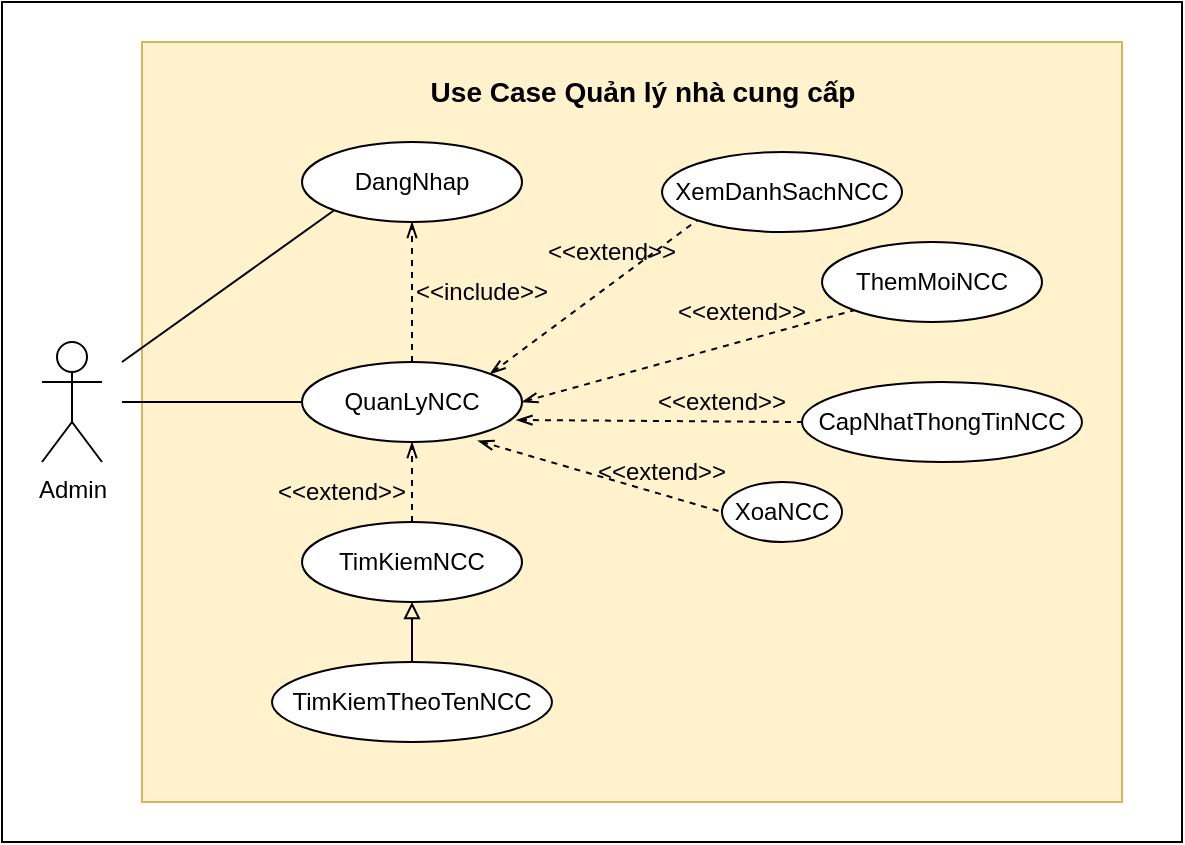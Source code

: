 <mxfile version="20.8.16" type="device"><diagram name="Page-1" id="VjTGI5Feinj0JHFoqYk_"><mxGraphModel dx="1068" dy="589" grid="1" gridSize="10" guides="1" tooltips="1" connect="1" arrows="1" fold="1" page="1" pageScale="1" pageWidth="850" pageHeight="1100" math="0" shadow="0"><root><mxCell id="0"/><mxCell id="1" parent="0"/><mxCell id="rhajdB9igRV69N4TlfcG-2" value="" style="rounded=0;whiteSpace=wrap;html=1;" vertex="1" parent="1"><mxGeometry x="190" y="70" width="590" height="420" as="geometry"/></mxCell><mxCell id="rhajdB9igRV69N4TlfcG-1" value="" style="rounded=0;whiteSpace=wrap;html=1;fillColor=#fff2cc;strokeColor=#d6b656;" vertex="1" parent="1"><mxGeometry x="260" y="90" width="490" height="380" as="geometry"/></mxCell><mxCell id="hygAWCF3R23pE5ypiFAx-2" value="Admin" style="shape=umlActor;verticalLabelPosition=bottom;verticalAlign=top;html=1;outlineConnect=0;" parent="1" vertex="1"><mxGeometry x="210" y="240" width="30" height="60" as="geometry"/></mxCell><mxCell id="hygAWCF3R23pE5ypiFAx-3" value="DangNhap" style="ellipse;whiteSpace=wrap;html=1;" parent="1" vertex="1"><mxGeometry x="340" y="140" width="110" height="40" as="geometry"/></mxCell><mxCell id="hygAWCF3R23pE5ypiFAx-4" value="" style="endArrow=none;html=1;rounded=0;entryX=0;entryY=1;entryDx=0;entryDy=0;endFill=0;" parent="1" target="hygAWCF3R23pE5ypiFAx-3" edge="1"><mxGeometry width="50" height="50" relative="1" as="geometry"><mxPoint x="250" y="250" as="sourcePoint"/><mxPoint x="560" y="260" as="targetPoint"/></mxGeometry></mxCell><mxCell id="hygAWCF3R23pE5ypiFAx-5" value="QuanLyNCC" style="ellipse;whiteSpace=wrap;html=1;" parent="1" vertex="1"><mxGeometry x="340" y="250" width="110" height="40" as="geometry"/></mxCell><mxCell id="hygAWCF3R23pE5ypiFAx-6" value="" style="endArrow=none;html=1;rounded=0;entryX=0;entryY=0.5;entryDx=0;entryDy=0;endFill=0;" parent="1" target="hygAWCF3R23pE5ypiFAx-5" edge="1"><mxGeometry width="50" height="50" relative="1" as="geometry"><mxPoint x="250" y="270" as="sourcePoint"/><mxPoint x="366" y="184" as="targetPoint"/></mxGeometry></mxCell><mxCell id="hygAWCF3R23pE5ypiFAx-7" value="" style="endArrow=openThin;dashed=1;html=1;rounded=0;entryX=0.5;entryY=1;entryDx=0;entryDy=0;exitX=0.5;exitY=0;exitDx=0;exitDy=0;startArrow=none;startFill=0;endFill=0;" parent="1" source="hygAWCF3R23pE5ypiFAx-5" target="hygAWCF3R23pE5ypiFAx-3" edge="1"><mxGeometry width="50" height="50" relative="1" as="geometry"><mxPoint x="510" y="310" as="sourcePoint"/><mxPoint x="560" y="260" as="targetPoint"/></mxGeometry></mxCell><mxCell id="hygAWCF3R23pE5ypiFAx-8" value="&amp;lt;&amp;lt;include&amp;gt;&amp;gt;" style="text;html=1;strokeColor=none;fillColor=none;align=center;verticalAlign=middle;whiteSpace=wrap;rounded=0;" parent="1" vertex="1"><mxGeometry x="400" y="200" width="60" height="30" as="geometry"/></mxCell><mxCell id="hygAWCF3R23pE5ypiFAx-9" value="TimKiemNCC" style="ellipse;whiteSpace=wrap;html=1;" parent="1" vertex="1"><mxGeometry x="340" y="330" width="110" height="40" as="geometry"/></mxCell><mxCell id="hygAWCF3R23pE5ypiFAx-10" value="" style="endArrow=openThin;dashed=1;html=1;rounded=0;exitX=0.5;exitY=0;exitDx=0;exitDy=0;entryX=0.5;entryY=1;entryDx=0;entryDy=0;endFill=0;" parent="1" source="hygAWCF3R23pE5ypiFAx-9" target="hygAWCF3R23pE5ypiFAx-5" edge="1"><mxGeometry width="50" height="50" relative="1" as="geometry"><mxPoint x="510" y="310" as="sourcePoint"/><mxPoint x="560" y="260" as="targetPoint"/></mxGeometry></mxCell><mxCell id="hygAWCF3R23pE5ypiFAx-11" value="&amp;lt;&amp;lt;extend&amp;gt;&amp;gt;" style="text;html=1;strokeColor=none;fillColor=none;align=center;verticalAlign=middle;whiteSpace=wrap;rounded=0;" parent="1" vertex="1"><mxGeometry x="330" y="300" width="60" height="30" as="geometry"/></mxCell><mxCell id="hygAWCF3R23pE5ypiFAx-12" value="TimKiemTheoTenNCC" style="ellipse;whiteSpace=wrap;html=1;" parent="1" vertex="1"><mxGeometry x="325" y="400" width="140" height="40" as="geometry"/></mxCell><mxCell id="hygAWCF3R23pE5ypiFAx-13" value="" style="endArrow=block;html=1;rounded=0;exitX=0.5;exitY=0;exitDx=0;exitDy=0;entryX=0.5;entryY=1;entryDx=0;entryDy=0;endFill=0;" parent="1" source="hygAWCF3R23pE5ypiFAx-12" target="hygAWCF3R23pE5ypiFAx-9" edge="1"><mxGeometry width="50" height="50" relative="1" as="geometry"><mxPoint x="510" y="310" as="sourcePoint"/><mxPoint x="560" y="260" as="targetPoint"/></mxGeometry></mxCell><mxCell id="hygAWCF3R23pE5ypiFAx-18" value="XemDanhSachNCC" style="ellipse;whiteSpace=wrap;html=1;" parent="1" vertex="1"><mxGeometry x="520" y="145" width="120" height="40" as="geometry"/></mxCell><mxCell id="hygAWCF3R23pE5ypiFAx-19" value="" style="endArrow=none;dashed=1;html=1;rounded=0;entryX=0;entryY=1;entryDx=0;entryDy=0;startArrow=openThin;startFill=0;" parent="1" target="hygAWCF3R23pE5ypiFAx-18" edge="1"><mxGeometry width="50" height="50" relative="1" as="geometry"><mxPoint x="434" y="256" as="sourcePoint"/><mxPoint x="560" y="260" as="targetPoint"/></mxGeometry></mxCell><mxCell id="hygAWCF3R23pE5ypiFAx-20" value="&amp;lt;&amp;lt;extend&amp;gt;&amp;gt;" style="text;html=1;strokeColor=none;fillColor=none;align=center;verticalAlign=middle;whiteSpace=wrap;rounded=0;" parent="1" vertex="1"><mxGeometry x="465" y="180" width="60" height="30" as="geometry"/></mxCell><mxCell id="hygAWCF3R23pE5ypiFAx-21" value="ThemMoiNCC" style="ellipse;whiteSpace=wrap;html=1;" parent="1" vertex="1"><mxGeometry x="600" y="190" width="110" height="40" as="geometry"/></mxCell><mxCell id="hygAWCF3R23pE5ypiFAx-22" value="" style="endArrow=none;dashed=1;html=1;rounded=0;entryX=0;entryY=1;entryDx=0;entryDy=0;exitX=1;exitY=0.5;exitDx=0;exitDy=0;startArrow=openThin;startFill=0;" parent="1" source="hygAWCF3R23pE5ypiFAx-5" target="hygAWCF3R23pE5ypiFAx-21" edge="1"><mxGeometry width="50" height="50" relative="1" as="geometry"><mxPoint x="444" y="266" as="sourcePoint"/><mxPoint x="596" y="94" as="targetPoint"/></mxGeometry></mxCell><mxCell id="hygAWCF3R23pE5ypiFAx-23" value="&amp;lt;&amp;lt;extend&amp;gt;&amp;gt;" style="text;html=1;strokeColor=none;fillColor=none;align=center;verticalAlign=middle;whiteSpace=wrap;rounded=0;" parent="1" vertex="1"><mxGeometry x="530" y="210" width="60" height="30" as="geometry"/></mxCell><mxCell id="hygAWCF3R23pE5ypiFAx-24" value="CapNhatThongTinNCC" style="ellipse;whiteSpace=wrap;html=1;" parent="1" vertex="1"><mxGeometry x="590" y="260" width="140" height="40" as="geometry"/></mxCell><mxCell id="hygAWCF3R23pE5ypiFAx-25" value="" style="endArrow=none;dashed=1;html=1;rounded=0;entryX=0;entryY=0.5;entryDx=0;entryDy=0;exitX=0.975;exitY=0.725;exitDx=0;exitDy=0;startArrow=openThin;startFill=0;exitPerimeter=0;" parent="1" source="hygAWCF3R23pE5ypiFAx-5" target="hygAWCF3R23pE5ypiFAx-24" edge="1"><mxGeometry width="50" height="50" relative="1" as="geometry"><mxPoint x="460" y="280" as="sourcePoint"/><mxPoint x="676" y="184" as="targetPoint"/></mxGeometry></mxCell><mxCell id="hygAWCF3R23pE5ypiFAx-26" value="&amp;lt;&amp;lt;extend&amp;gt;&amp;gt;" style="text;html=1;strokeColor=none;fillColor=none;align=center;verticalAlign=middle;whiteSpace=wrap;rounded=0;" parent="1" vertex="1"><mxGeometry x="520" y="255" width="60" height="30" as="geometry"/></mxCell><mxCell id="-CUtexFSt0OGpK_ubR9F-1" value="XoaNCC" style="ellipse;whiteSpace=wrap;html=1;" parent="1" vertex="1"><mxGeometry x="550" y="310" width="60" height="30" as="geometry"/></mxCell><mxCell id="-CUtexFSt0OGpK_ubR9F-2" value="" style="endArrow=none;dashed=1;html=1;rounded=0;entryX=0;entryY=0.5;entryDx=0;entryDy=0;exitX=0.8;exitY=0.985;exitDx=0;exitDy=0;startArrow=openThin;startFill=0;exitPerimeter=0;" parent="1" source="hygAWCF3R23pE5ypiFAx-5" target="-CUtexFSt0OGpK_ubR9F-1" edge="1"><mxGeometry width="50" height="50" relative="1" as="geometry"><mxPoint x="431.95" y="299" as="sourcePoint"/><mxPoint x="660" y="290" as="targetPoint"/></mxGeometry></mxCell><mxCell id="-CUtexFSt0OGpK_ubR9F-3" value="&amp;lt;&amp;lt;extend&amp;gt;&amp;gt;" style="text;html=1;strokeColor=none;fillColor=none;align=center;verticalAlign=middle;whiteSpace=wrap;rounded=0;" parent="1" vertex="1"><mxGeometry x="490" y="290" width="60" height="30" as="geometry"/></mxCell><mxCell id="rhajdB9igRV69N4TlfcG-3" value="&lt;b&gt;&lt;font style=&quot;font-size: 14px;&quot;&gt;Use Case Quản lý nhà cung cấp&lt;/font&gt;&lt;/b&gt;" style="text;html=1;align=center;verticalAlign=middle;resizable=0;points=[];autosize=1;strokeColor=none;fillColor=none;" vertex="1" parent="1"><mxGeometry x="390" y="100" width="240" height="30" as="geometry"/></mxCell></root></mxGraphModel></diagram></mxfile>